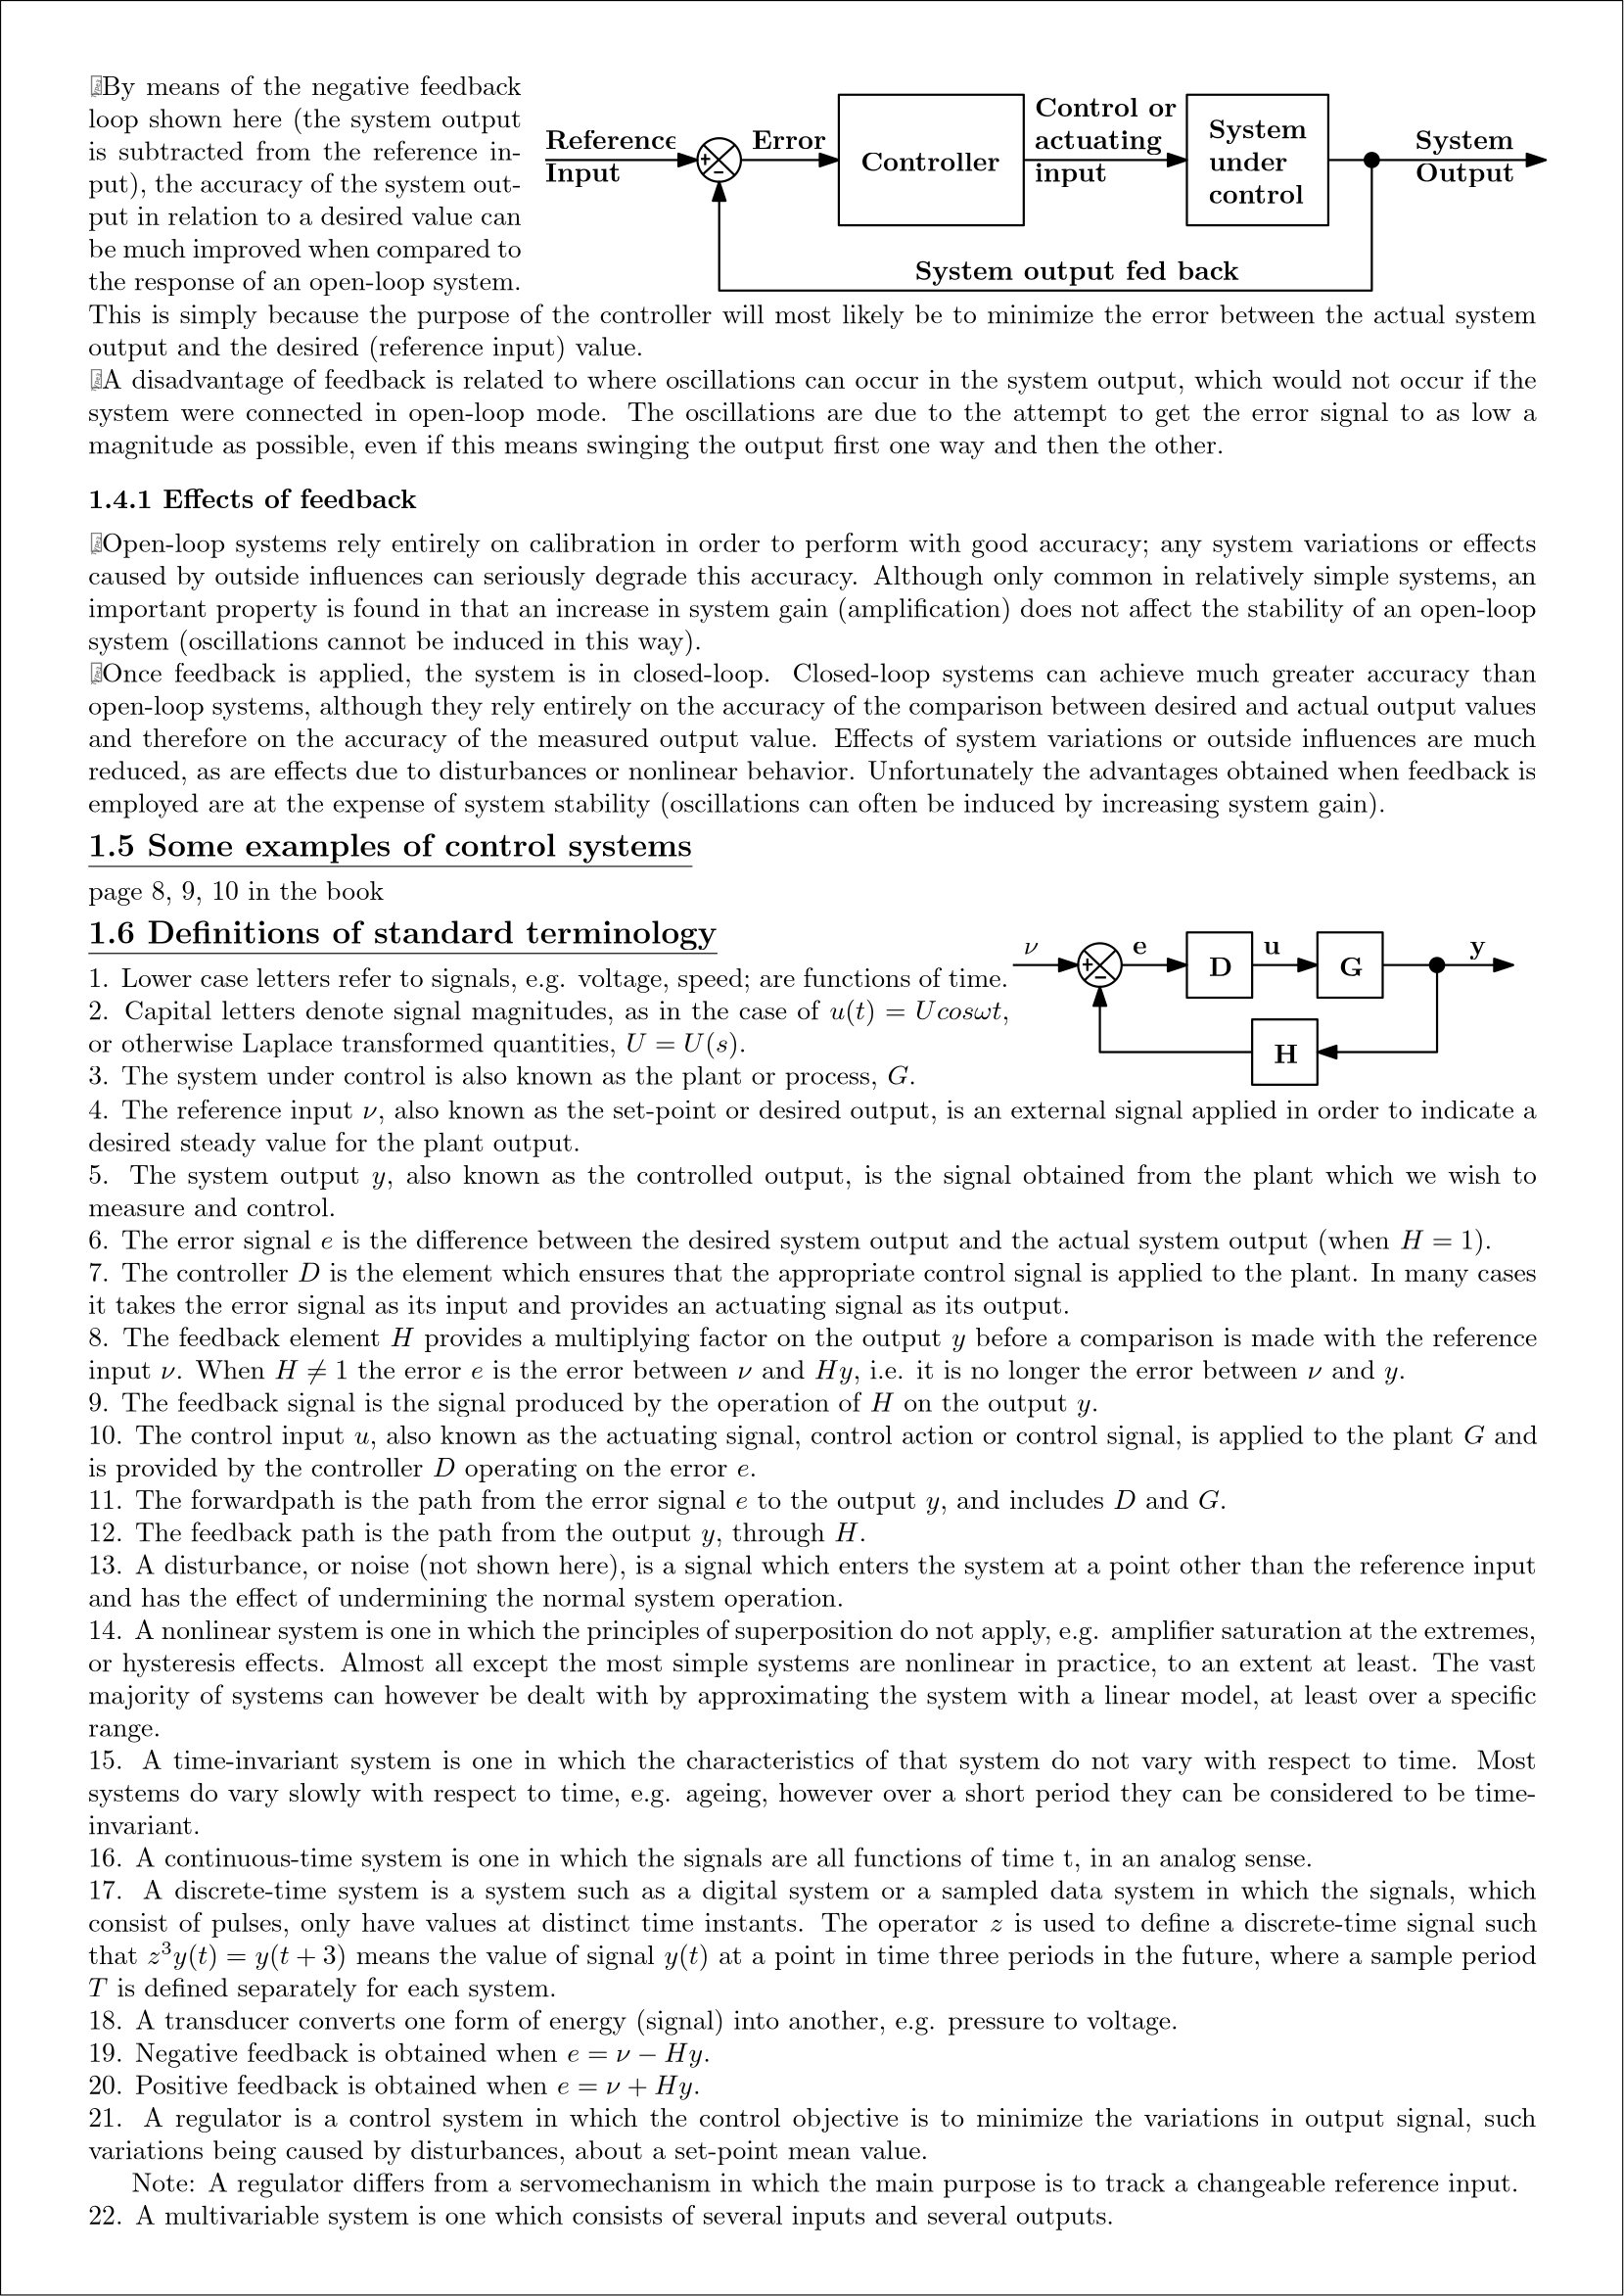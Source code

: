<?xml version="1.0"?>
<!DOCTYPE ipe SYSTEM "ipe.dtd">
<ipe version="70005" creator="Ipe 7.1.4">
<info created="D:20151221150925" modified="D:20151224002159"/>
<ipestyle name="basic">
<symbol name="arrow/arc(spx)">
<path stroke="sym-stroke" fill="sym-stroke" pen="sym-pen">
0 0 m
-1 0.333 l
-1 -0.333 l
h
</path>
</symbol>
<symbol name="arrow/farc(spx)">
<path stroke="sym-stroke" fill="white" pen="sym-pen">
0 0 m
-1 0.333 l
-1 -0.333 l
h
</path>
</symbol>
<symbol name="mark/circle(sx)" transformations="translations">
<path fill="sym-stroke">
0.6 0 0 0.6 0 0 e
0.4 0 0 0.4 0 0 e
</path>
</symbol>
<symbol name="mark/disk(sx)" transformations="translations">
<path fill="sym-stroke">
0.6 0 0 0.6 0 0 e
</path>
</symbol>
<symbol name="mark/fdisk(sfx)" transformations="translations">
<group>
<path fill="sym-fill">
0.5 0 0 0.5 0 0 e
</path>
<path fill="sym-stroke" fillrule="eofill">
0.6 0 0 0.6 0 0 e
0.4 0 0 0.4 0 0 e
</path>
</group>
</symbol>
<symbol name="mark/box(sx)" transformations="translations">
<path fill="sym-stroke" fillrule="eofill">
-0.6 -0.6 m
0.6 -0.6 l
0.6 0.6 l
-0.6 0.6 l
h
-0.4 -0.4 m
0.4 -0.4 l
0.4 0.4 l
-0.4 0.4 l
h
</path>
</symbol>
<symbol name="mark/square(sx)" transformations="translations">
<path fill="sym-stroke">
-0.6 -0.6 m
0.6 -0.6 l
0.6 0.6 l
-0.6 0.6 l
h
</path>
</symbol>
<symbol name="mark/fsquare(sfx)" transformations="translations">
<group>
<path fill="sym-fill">
-0.5 -0.5 m
0.5 -0.5 l
0.5 0.5 l
-0.5 0.5 l
h
</path>
<path fill="sym-stroke" fillrule="eofill">
-0.6 -0.6 m
0.6 -0.6 l
0.6 0.6 l
-0.6 0.6 l
h
-0.4 -0.4 m
0.4 -0.4 l
0.4 0.4 l
-0.4 0.4 l
h
</path>
</group>
</symbol>
<symbol name="mark/cross(sx)" transformations="translations">
<group>
<path fill="sym-stroke">
-0.43 -0.57 m
0.57 0.43 l
0.43 0.57 l
-0.57 -0.43 l
h
</path>
<path fill="sym-stroke">
-0.43 0.57 m
0.57 -0.43 l
0.43 -0.57 l
-0.57 0.43 l
h
</path>
</group>
</symbol>
<symbol name="arrow/fnormal(spx)">
<path stroke="sym-stroke" fill="white" pen="sym-pen">
0 0 m
-1 0.333 l
-1 -0.333 l
h
</path>
</symbol>
<symbol name="arrow/pointed(spx)">
<path stroke="sym-stroke" fill="sym-stroke" pen="sym-pen">
0 0 m
-1 0.333 l
-0.8 0 l
-1 -0.333 l
h
</path>
</symbol>
<symbol name="arrow/fpointed(spx)">
<path stroke="sym-stroke" fill="white" pen="sym-pen">
0 0 m
-1 0.333 l
-0.8 0 l
-1 -0.333 l
h
</path>
</symbol>
<symbol name="arrow/linear(spx)">
<path stroke="sym-stroke" pen="sym-pen">
-1 0.333 m
0 0 l
-1 -0.333 l
</path>
</symbol>
<symbol name="arrow/fdouble(spx)">
<path stroke="sym-stroke" fill="white" pen="sym-pen">
0 0 m
-1 0.333 l
-1 -0.333 l
h
-1 0 m
-2 0.333 l
-2 -0.333 l
h
</path>
</symbol>
<symbol name="arrow/double(spx)">
<path stroke="sym-stroke" fill="sym-stroke" pen="sym-pen">
0 0 m
-1 0.333 l
-1 -0.333 l
h
-1 0 m
-2 0.333 l
-2 -0.333 l
h
</path>
</symbol>
<pen name="heavier" value="0.8"/>
<pen name="fat" value="1.2"/>
<pen name="ultrafat" value="2"/>
<symbolsize name="large" value="5"/>
<symbolsize name="small" value="2"/>
<symbolsize name="tiny" value="1.1"/>
<arrowsize name="large" value="10"/>
<arrowsize name="small" value="5"/>
<arrowsize name="tiny" value="3"/>
<color name="red" value="1 0 0"/>
<color name="green" value="0 1 0"/>
<color name="blue" value="0 0 1"/>
<color name="yellow" value="1 1 0"/>
<color name="orange" value="1 0.647 0"/>
<color name="gold" value="1 0.843 0"/>
<color name="purple" value="0.627 0.125 0.941"/>
<color name="gray" value="0.745"/>
<color name="brown" value="0.647 0.165 0.165"/>
<color name="navy" value="0 0 0.502"/>
<color name="pink" value="1 0.753 0.796"/>
<color name="seagreen" value="0.18 0.545 0.341"/>
<color name="turquoise" value="0.251 0.878 0.816"/>
<color name="violet" value="0.933 0.51 0.933"/>
<color name="darkblue" value="0 0 0.545"/>
<color name="darkcyan" value="0 0.545 0.545"/>
<color name="darkgray" value="0.663"/>
<color name="darkgreen" value="0 0.392 0"/>
<color name="darkmagenta" value="0.545 0 0.545"/>
<color name="darkorange" value="1 0.549 0"/>
<color name="darkred" value="0.545 0 0"/>
<color name="lightblue" value="0.678 0.847 0.902"/>
<color name="lightcyan" value="0.878 1 1"/>
<color name="lightgray" value="0.827"/>
<color name="lightgreen" value="0.565 0.933 0.565"/>
<color name="lightyellow" value="1 1 0.878"/>
<dashstyle name="dashed" value="[4] 0"/>
<dashstyle name="dotted" value="[1 3] 0"/>
<dashstyle name="dash dotted" value="[4 2 1 2] 0"/>
<dashstyle name="dash dot dotted" value="[4 2 1 2 1 2] 0"/>
<textsize name="large" value="\large"/>
<textsize name="small" value="\small"/>
<textsize name="tiny" value="\tiny"/>
<textsize name="Large" value="\Large"/>
<textsize name="LARGE" value="\LARGE"/>
<textsize name="huge" value="\huge"/>
<textsize name="Huge" value="\Huge"/>
<textsize name="footnote" value="\footnotesize"/>
<textstyle name="center" begin="\begin{center}" end="\end{center}"/>
<textstyle name="itemize" begin="\begin{itemize}" end="\end{itemize}"/>
<textstyle name="item" begin="\begin{itemize}\item{}" end="\end{itemize}"/>
<gridsize name="4 pts" value="4"/>
<gridsize name="8 pts (~3 mm)" value="8"/>
<gridsize name="16 pts (~6 mm)" value="16"/>
<gridsize name="32 pts (~12 mm)" value="32"/>
<gridsize name="10 pts (~3.5 mm)" value="10"/>
<gridsize name="20 pts (~7 mm)" value="20"/>
<gridsize name="14 pts (~5 mm)" value="14"/>
<gridsize name="28 pts (~10 mm)" value="28"/>
<gridsize name="56 pts (~20 mm)" value="56"/>
<anglesize name="90 deg" value="90"/>
<anglesize name="60 deg" value="60"/>
<anglesize name="45 deg" value="45"/>
<anglesize name="30 deg" value="30"/>
<anglesize name="22.5 deg" value="22.5"/>
<tiling name="falling" angle="-60" step="4" width="1"/>
<tiling name="rising" angle="30" step="4" width="1"/>
</ipestyle>
<page>
<layer name="alpha"/>
<view layers="alpha" active="alpha"/>
<path layer="alpha" stroke="black">
-0.290525 842.632 m
-0.290525 -0.991743 l
596.28 -0.991743 l
596.28 842.632 l
h
</path>
<text matrix="1 0 0 1 -16 -52" transformations="translations" pos="48 752" stroke="black" type="label" width="533.001" height="6.896" depth="25.87" valign="baseline" size="12">\parbox[t]{535pt}{\normalsize 
\textbullet A disadvantage of feedback is related to where oscillations can occur in the system output, which would not occur if the system were connected in open-loop mode. The oscillations are due to the attempt to get the error signal to as low a magnitude as possible, even if this means swinging the output first one way and then the other.
}</text>
<path matrix="1 0 0 1 176 -16" stroke="black" pen="heavier">
8 0 0 8 88 800 e
</path>
<path matrix="1 0 0 1 176 -16" stroke="black" pen="heavier">
82.1386 805.652 m
93.6135 794.46 l
</path>
<path matrix="1 0 0 1 176 -16" stroke="black" pen="heavier">
81.997 794.744 m
93.8968 805.652 l
</path>
<path matrix="1 0 0 1 176 -16" stroke="black" pen="heavier">
82.8469 802.252 m
82.8469 798.144 l
</path>
<path matrix="1 0 0 1 176 -16" stroke="black" pen="heavier">
81.2886 800.41 m
84.6886 800.41 l
</path>
<path matrix="1 0 0 1 176 -16" stroke="black" pen="heavier">
86.1052 795.452 m
89.5052 795.452 l
</path>
<text matrix="1 0 0 1 156 -20" transformations="translations" pos="44 808" stroke="black" type="label" width="47.821" height="6.911" depth="13.9" valign="baseline">\parbox[t]{48pt}{\normalsize\textbf{Reference\\Input}}</text>
<path matrix="1 0 0 1 176 -16" stroke="black" pen="heavier" arrow="normal/normal">
24 800 m
80 800 l
</path>
<text matrix="1 0 0 1 176 -16" transformations="translations" pos="100 804" stroke="black" type="label" width="27.411" height="6.835" depth="0" valign="baseline">\normalsize\textbf{Error}</text>
<path matrix="1 0 0 1 176 -16" stroke="black" pen="heavier" arrow="normal/normal">
96 800 m
132 800 l
</path>
<text matrix="1 0 0 1 180 -16" transformations="translations" pos="136 796" stroke="black" type="label" width="51.287" height="6.918" depth="0" valign="baseline">\normalsize\textbf{Controller}</text>
<text matrix="1 0 0 1 176 -12" transformations="translations" pos="204 812" stroke="black" type="label" width="52.802" height="6.896" depth="25.87" valign="baseline">\parbox[t]{53pt}{\normalsize\textbf{Control or\\actuating\\input}}</text>
<text matrix="1 0 0 1 176 -8" transformations="translations" pos="268 800" stroke="black" type="label" width="35.866" height="6.806" depth="23.94" valign="baseline">\parbox[t]{36pt}{\normalsize\textbf{System\\under\\control}}</text>
<text matrix="1 0 0 1 168 -16" transformations="translations" pos="352 804" stroke="black" type="label" width="47.821" height="6.828" depth="13.9" valign="baseline">\parbox[t]{48pt}{\normalsize\textbf{System\\Output}}</text>
<path matrix="1 0 0 1 176 -16" stroke="black" pen="heavier">
260 824 m
260 776 l
312 776 l
312 824 l
h
</path>
<path matrix="1 0 0 1 176 -16" stroke="black" pen="heavier">
132 824 m
132 776 l
200 776 l
200 824 l
h
</path>
<path matrix="1 0 0 1 176 -16" stroke="black" pen="heavier" arrow="normal/normal">
200 800 m
260 800 l
</path>
<path matrix="1 0 0 1 176 -16" stroke="black" pen="heavier" arrow="normal/normal">
312 800 m
392 800 l
</path>
<use matrix="1 0 0 1 176 -16" name="mark/disk(sx)" pos="328 800" size="large" stroke="black"/>
<text matrix="1 0 0 1 176 -12" transformations="translations" pos="160 752" stroke="black" type="label" width="119.248" height="6.926" depth="1.93" valign="baseline">\normalsize\textbf{System output fed back}</text>
<path matrix="1 0 0 1 176 -16" stroke="black" pen="heavier" arrow="normal/normal">
328 800 m
328 752 l
88 752 l
88 792 l
</path>
<text transformations="translations" pos="32 808" stroke="black" type="label" width="159.402" height="6.837" depth="73.75" valign="baseline">\parbox[t]{160pt}{\normalsize 
\textbullet By means of the negative feedback loop shown here (the system
output is subtracted from the reference input), the accuracy of the system output in
relation to a desired value can be much improved when compared to the response of an
open-loop system.
}</text>
<text matrix="1 0 0 1 0 4" transformations="translations" pos="32 720" stroke="black" type="label" width="533.001" height="6.904" depth="14.46" valign="baseline">\parbox[t]{535pt}{\normalsize
This is simply because the purpose of the controller will most likely be to minimize the error between the actual system output and the desired (reference input)
value.}</text>
<text transformations="translations" pos="32 656" stroke="black" type="label" width="120.888" height="6.918" depth="0" valign="baseline">\normalsize\textbf{1.4.1 Effects of feedback}</text>
<text transformations="translations" pos="32 640" stroke="black" type="label" width="533.001" height="6.801" depth="98.25" valign="baseline">\parbox[t]{535pt}{\normalsize
\textbullet Open-loop systems rely entirely on calibration in order to perform with good accuracy;
any system variations or effects caused by outside influences can seriously degrade this
accuracy. Although only common in relatively simple systems, an important property is
found in that an increase in system gain (amplification) does not affect the stability of an
open-loop system (oscillations cannot be induced in this way).\\
\textbullet Once feedback is applied, the system is in closed-loop. Closed-loop systems can
achieve much greater accuracy than open-loop systems, although they rely entirely on
the accuracy of the comparison between desired and actual output values and therefore
on the accuracy of the measured output value. Effects of system variations or outside
influences are much reduced, as are effects due to disturbances or nonlinear behavior.
Unfortunately the advantages obtained when feedback is employed are at the expense of
system stability (oscillations can often be induced by increasing system gain).
}</text>
<text matrix="1 0 0 1 0 -128" transformations="translations" pos="32 656" stroke="black" type="label" width="222.182" height="8.299" depth="4.32" valign="baseline">\large\textbf{\underline{1.5 Some examples of control systems}}</text>
<text matrix="1 0 0 1 0 -160" transformations="translations" pos="32 656" stroke="black" type="label" width="231.352" height="8.299" depth="4.32" valign="baseline">\large\textbf{\underline{1.6 Definitions of standard terminology}}</text>
<text matrix="1 0 0 1 -32 0" transformations="translations" pos="64 512" stroke="black" type="label" width="108.759" height="6.926" depth="1.93" valign="baseline">\normalsize page 8, 9, 10 in the book</text>
<text matrix="1 0 0 1 296 28" transformations="translations" pos="80 464" stroke="black" type="label" width="5.556" height="4.289" depth="0" valign="baseline">$\mathbf{\nu}$</text>
<path matrix="1 0 0 1 292 24" stroke="black" pen="heavier" arrow="normal/normal">
80 464 m
104 464 l
</path>
<path matrix="1 0 0 1 292 24" stroke="black" pen="heavier">
8 0 0 8 112 464 e
</path>
<path matrix="1 0 0 1 292 24" stroke="black" pen="heavier">
106.093 469.457 m
117.753 458.45 l
</path>
<path matrix="1 0 0 1 292 24" stroke="black" pen="heavier">
106.202 458.232 m
117.971 469.566 l
</path>
<path matrix="1 0 0 1 292 24" stroke="black" pen="heavier">
107.401 466.405 m
107.401 461.829 l
</path>
<path matrix="1 0 0 1 292 24" stroke="black" pen="heavier">
105.657 464.226 m
109.363 464.226 l
</path>
<path matrix="1 0 0 1 292 24" stroke="black" pen="heavier">
110.234 459.431 m
114.266 459.431 l
</path>
<path matrix="1 0 0 1 292 24" stroke="black" pen="heavier" arrow="normal/normal">
120 464 m
144 464 l
</path>
<text matrix="1 0 0 1 292 20" transformations="translations" pos="152 464" stroke="black" type="label" width="8.786" height="6.835" depth="0" valign="baseline">$\mathbf{D}$</text>
<path matrix="1 0 0 1 292 24" stroke="black" pen="heavier">
144 476 m
144 452 l
168 452 l
168 476 l
h
</path>
<path matrix="1 0 0 1 292 24" stroke="black" pen="heavier" arrow="normal/normal">
168 464 m
192 464 l
</path>
<text matrix="1 0 0 1 292 28" transformations="translations" pos="200 456" stroke="black" type="label" width="9.008" height="6.835" depth="0" valign="baseline">$\mathbf{G}$</text>
<path matrix="1 0 0 1 292 24" stroke="black" pen="heavier">
192 476 m
192 452 l
216 452 l
216 476 l
h
</path>
<path matrix="1 0 0 1 292 24" stroke="black" pen="heavier" arrow="normal/normal">
216 464 m
264 464 l
</path>
<use matrix="1 0 0 1 292 24" name="mark/disk(sx)" pos="236 464" size="large" stroke="black"/>
<path matrix="1 0 0 1 292 24" stroke="black" pen="heavier" arrow="normal/normal">
236 464 m
236 432 l
192 432 l
</path>
<text matrix="1 0 0 1 292 28" transformations="translations" pos="176 424" stroke="black" type="label" width="8.966" height="6.835" depth="0" valign="baseline">$\mathbf{H}$</text>
<path matrix="1 0 0 1 292 24" stroke="black" pen="heavier">
168 444 m
168 420 l
192 420 l
192 444 l
h
</path>
<path matrix="1 0 0 1 292 24" stroke="black" pen="heavier" arrow="normal/normal">
168 432 m
112 432 l
112 456 l
</path>
<text matrix="1 0 0 1 292 24" transformations="translations" pos="124 468" stroke="black" type="label" width="5.251" height="4.428" depth="0" valign="baseline">$\mathbf{e}$</text>
<text matrix="1 0 0 1 292 24" transformations="translations" pos="172 468" stroke="black" type="label" width="6.365" height="4.428" depth="0" valign="baseline">$\mathbf{u}$</text>
<text matrix="1 0 0 1 292 24" transformations="translations" pos="248 468" stroke="black" type="label" width="6.206" height="4.435" depth="1.93" valign="baseline">$\mathbf{y}$</text>
<text transformations="translations" pos="32 480" stroke="black" type="label" width="338.73" height="6.881" depth="37.84" valign="baseline">\parbox[t]{340pt}{\normalsize
1. Lower case letters refer to signals, e.g. voltage, speed; are functions of time.\\
2. Capital letters denote signal magnitudes, as in the case of $u(t)=Ucos\omega t$, or otherwise Laplace transformed quantities, $U=U(s)$.\\
3. The system under control is also known as the plant or process, $G$.
}</text>
<text transformations="translations" pos="32 432" stroke="black" type="label" width="533.001" height="6.411" depth="408.92" valign="baseline">\parbox[t]{535pt}{\normalsize
4. The reference input $\nu$, also known as the set-point or desired output, is an external signal applied in order to indicate a desired steady value for the plant output.\\
5. The system output $y$, also known as the controlled output, is the signal obtained from the plant which we wish to measure and control.\\
6. The error signal $e$ is the difference between the desired system output and the actual system output (when $H=1$).\\
7. The controller $D$ is the element which ensures that the appropriate control signal is
applied to the plant. In many cases it takes the error signal as its input and provides
an actuating signal as its output.\\
8. The feedback element $H$ provides a multiplying factor on the output $y$ before a
comparison is made with the reference input $\nu$. When $H\neq 1$ the error $e$ is the error between $\nu$ and $Hy$, i.e. it is no longer the error between $\nu$ and $y$.\\
9. The feedback signal is the signal produced by the operation of $H$ on the output $y$.\\
10. The control input $u$, also known as the actuating signal, control action or control
signal, is applied to the plant $G$ and is provided by the controller $D$ operating on the
error $e$.\\
11. The forwardpath is the path from the error signal $e$ to the output $y$, and includes $D$
and $G$.\\
12. The feedback path is the path from the output $y$, through $H$.\\
13. A disturbance, or noise (not shown here), is a signal which enters the system at
a point other than the reference input and has the effect of undermining the normal
system operation.\\
14. A nonlinear system is one in which the principles of superposition do not apply, e.g.
amplifier saturation at the extremes, or hysteresis effects. Almost all except the most
simple systems are nonlinear in practice, to an extent at least. The vast majority of
systems can however be dealt with by approximating the system with a linear model,
at least over a specific range.\\
15. A time-invariant system is one in which the characteristics of that system do not
vary with respect to time. Most systems do vary slowly with respect to time, e.g.
ageing, however over a short period they can be considered to be time-invariant.\\
16. A continuous-time system is one in which the signals are all functions of time t, in
an analog sense.\\
17. A discrete-time system is a system such as a digital system or a sampled data system
in which the signals, which consist of pulses, only have values at distinct time
instants. The operator $z$ is used to define a discrete-time signal such that
$z^3 y ( t )= y ( t+3 )$ means the value of signal $y ( t )$ at a point in time three periods in
the future, where a sample period $T$ is defined separately for each system.\\
18. A transducer converts one form of energy (signal) into another, e.g. pressure to voltage.\\
19. Negative feedback is obtained when $e=\nu-Hy$.\\
20. Positive feedback is obtained when $e=\nu+Hy$.\\
21. A regulator is a control system in which the control objective is to minimize the
variations in output signal, such variations being caused by disturbances, about a
set-point mean value.\\
\hspace*{16pt}Note: A regulator differs from a servomechanism in which the main purpose is to
track a changeable reference input.\\
22. A multivariable system is one which consists of several inputs and several outputs.
}</text>
</page>
</ipe>
